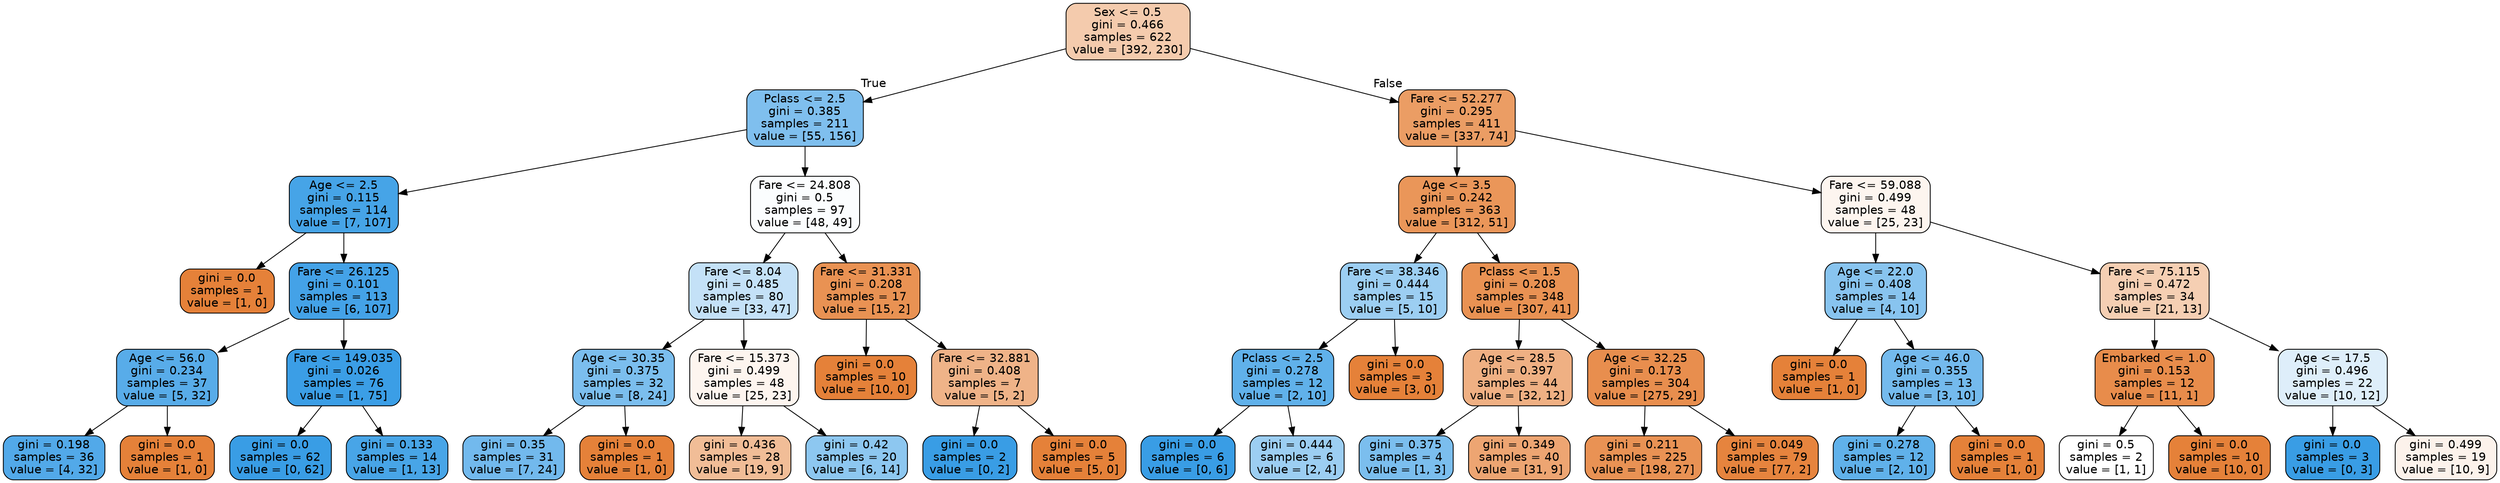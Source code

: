 digraph Tree {
node [shape=box, style="filled, rounded", color="black", fontname=helvetica] ;
edge [fontname=helvetica] ;
0 [label="Sex <= 0.5\ngini = 0.466\nsamples = 622\nvalue = [392, 230]", fillcolor="#e5813969"] ;
1 [label="Pclass <= 2.5\ngini = 0.385\nsamples = 211\nvalue = [55, 156]", fillcolor="#399de5a5"] ;
0 -> 1 [labeldistance=2.5, labelangle=45, headlabel="True"] ;
2 [label="Age <= 2.5\ngini = 0.115\nsamples = 114\nvalue = [7, 107]", fillcolor="#399de5ee"] ;
1 -> 2 ;
3 [label="gini = 0.0\nsamples = 1\nvalue = [1, 0]", fillcolor="#e58139ff"] ;
2 -> 3 ;
4 [label="Fare <= 26.125\ngini = 0.101\nsamples = 113\nvalue = [6, 107]", fillcolor="#399de5f1"] ;
2 -> 4 ;
5 [label="Age <= 56.0\ngini = 0.234\nsamples = 37\nvalue = [5, 32]", fillcolor="#399de5d7"] ;
4 -> 5 ;
6 [label="gini = 0.198\nsamples = 36\nvalue = [4, 32]", fillcolor="#399de5df"] ;
5 -> 6 ;
7 [label="gini = 0.0\nsamples = 1\nvalue = [1, 0]", fillcolor="#e58139ff"] ;
5 -> 7 ;
8 [label="Fare <= 149.035\ngini = 0.026\nsamples = 76\nvalue = [1, 75]", fillcolor="#399de5fc"] ;
4 -> 8 ;
9 [label="gini = 0.0\nsamples = 62\nvalue = [0, 62]", fillcolor="#399de5ff"] ;
8 -> 9 ;
10 [label="gini = 0.133\nsamples = 14\nvalue = [1, 13]", fillcolor="#399de5eb"] ;
8 -> 10 ;
11 [label="Fare <= 24.808\ngini = 0.5\nsamples = 97\nvalue = [48, 49]", fillcolor="#399de505"] ;
1 -> 11 ;
12 [label="Fare <= 8.04\ngini = 0.485\nsamples = 80\nvalue = [33, 47]", fillcolor="#399de54c"] ;
11 -> 12 ;
13 [label="Age <= 30.35\ngini = 0.375\nsamples = 32\nvalue = [8, 24]", fillcolor="#399de5aa"] ;
12 -> 13 ;
14 [label="gini = 0.35\nsamples = 31\nvalue = [7, 24]", fillcolor="#399de5b5"] ;
13 -> 14 ;
15 [label="gini = 0.0\nsamples = 1\nvalue = [1, 0]", fillcolor="#e58139ff"] ;
13 -> 15 ;
16 [label="Fare <= 15.373\ngini = 0.499\nsamples = 48\nvalue = [25, 23]", fillcolor="#e5813914"] ;
12 -> 16 ;
17 [label="gini = 0.436\nsamples = 28\nvalue = [19, 9]", fillcolor="#e5813986"] ;
16 -> 17 ;
18 [label="gini = 0.42\nsamples = 20\nvalue = [6, 14]", fillcolor="#399de592"] ;
16 -> 18 ;
19 [label="Fare <= 31.331\ngini = 0.208\nsamples = 17\nvalue = [15, 2]", fillcolor="#e58139dd"] ;
11 -> 19 ;
20 [label="gini = 0.0\nsamples = 10\nvalue = [10, 0]", fillcolor="#e58139ff"] ;
19 -> 20 ;
21 [label="Fare <= 32.881\ngini = 0.408\nsamples = 7\nvalue = [5, 2]", fillcolor="#e5813999"] ;
19 -> 21 ;
22 [label="gini = 0.0\nsamples = 2\nvalue = [0, 2]", fillcolor="#399de5ff"] ;
21 -> 22 ;
23 [label="gini = 0.0\nsamples = 5\nvalue = [5, 0]", fillcolor="#e58139ff"] ;
21 -> 23 ;
24 [label="Fare <= 52.277\ngini = 0.295\nsamples = 411\nvalue = [337, 74]", fillcolor="#e58139c7"] ;
0 -> 24 [labeldistance=2.5, labelangle=-45, headlabel="False"] ;
25 [label="Age <= 3.5\ngini = 0.242\nsamples = 363\nvalue = [312, 51]", fillcolor="#e58139d5"] ;
24 -> 25 ;
26 [label="Fare <= 38.346\ngini = 0.444\nsamples = 15\nvalue = [5, 10]", fillcolor="#399de57f"] ;
25 -> 26 ;
27 [label="Pclass <= 2.5\ngini = 0.278\nsamples = 12\nvalue = [2, 10]", fillcolor="#399de5cc"] ;
26 -> 27 ;
28 [label="gini = 0.0\nsamples = 6\nvalue = [0, 6]", fillcolor="#399de5ff"] ;
27 -> 28 ;
29 [label="gini = 0.444\nsamples = 6\nvalue = [2, 4]", fillcolor="#399de57f"] ;
27 -> 29 ;
30 [label="gini = 0.0\nsamples = 3\nvalue = [3, 0]", fillcolor="#e58139ff"] ;
26 -> 30 ;
31 [label="Pclass <= 1.5\ngini = 0.208\nsamples = 348\nvalue = [307, 41]", fillcolor="#e58139dd"] ;
25 -> 31 ;
32 [label="Age <= 28.5\ngini = 0.397\nsamples = 44\nvalue = [32, 12]", fillcolor="#e581399f"] ;
31 -> 32 ;
33 [label="gini = 0.375\nsamples = 4\nvalue = [1, 3]", fillcolor="#399de5aa"] ;
32 -> 33 ;
34 [label="gini = 0.349\nsamples = 40\nvalue = [31, 9]", fillcolor="#e58139b5"] ;
32 -> 34 ;
35 [label="Age <= 32.25\ngini = 0.173\nsamples = 304\nvalue = [275, 29]", fillcolor="#e58139e4"] ;
31 -> 35 ;
36 [label="gini = 0.211\nsamples = 225\nvalue = [198, 27]", fillcolor="#e58139dc"] ;
35 -> 36 ;
37 [label="gini = 0.049\nsamples = 79\nvalue = [77, 2]", fillcolor="#e58139f8"] ;
35 -> 37 ;
38 [label="Fare <= 59.088\ngini = 0.499\nsamples = 48\nvalue = [25, 23]", fillcolor="#e5813914"] ;
24 -> 38 ;
39 [label="Age <= 22.0\ngini = 0.408\nsamples = 14\nvalue = [4, 10]", fillcolor="#399de599"] ;
38 -> 39 ;
40 [label="gini = 0.0\nsamples = 1\nvalue = [1, 0]", fillcolor="#e58139ff"] ;
39 -> 40 ;
41 [label="Age <= 46.0\ngini = 0.355\nsamples = 13\nvalue = [3, 10]", fillcolor="#399de5b3"] ;
39 -> 41 ;
42 [label="gini = 0.278\nsamples = 12\nvalue = [2, 10]", fillcolor="#399de5cc"] ;
41 -> 42 ;
43 [label="gini = 0.0\nsamples = 1\nvalue = [1, 0]", fillcolor="#e58139ff"] ;
41 -> 43 ;
44 [label="Fare <= 75.115\ngini = 0.472\nsamples = 34\nvalue = [21, 13]", fillcolor="#e5813961"] ;
38 -> 44 ;
45 [label="Embarked <= 1.0\ngini = 0.153\nsamples = 12\nvalue = [11, 1]", fillcolor="#e58139e8"] ;
44 -> 45 ;
46 [label="gini = 0.5\nsamples = 2\nvalue = [1, 1]", fillcolor="#e5813900"] ;
45 -> 46 ;
47 [label="gini = 0.0\nsamples = 10\nvalue = [10, 0]", fillcolor="#e58139ff"] ;
45 -> 47 ;
48 [label="Age <= 17.5\ngini = 0.496\nsamples = 22\nvalue = [10, 12]", fillcolor="#399de52a"] ;
44 -> 48 ;
49 [label="gini = 0.0\nsamples = 3\nvalue = [0, 3]", fillcolor="#399de5ff"] ;
48 -> 49 ;
50 [label="gini = 0.499\nsamples = 19\nvalue = [10, 9]", fillcolor="#e5813919"] ;
48 -> 50 ;
}
